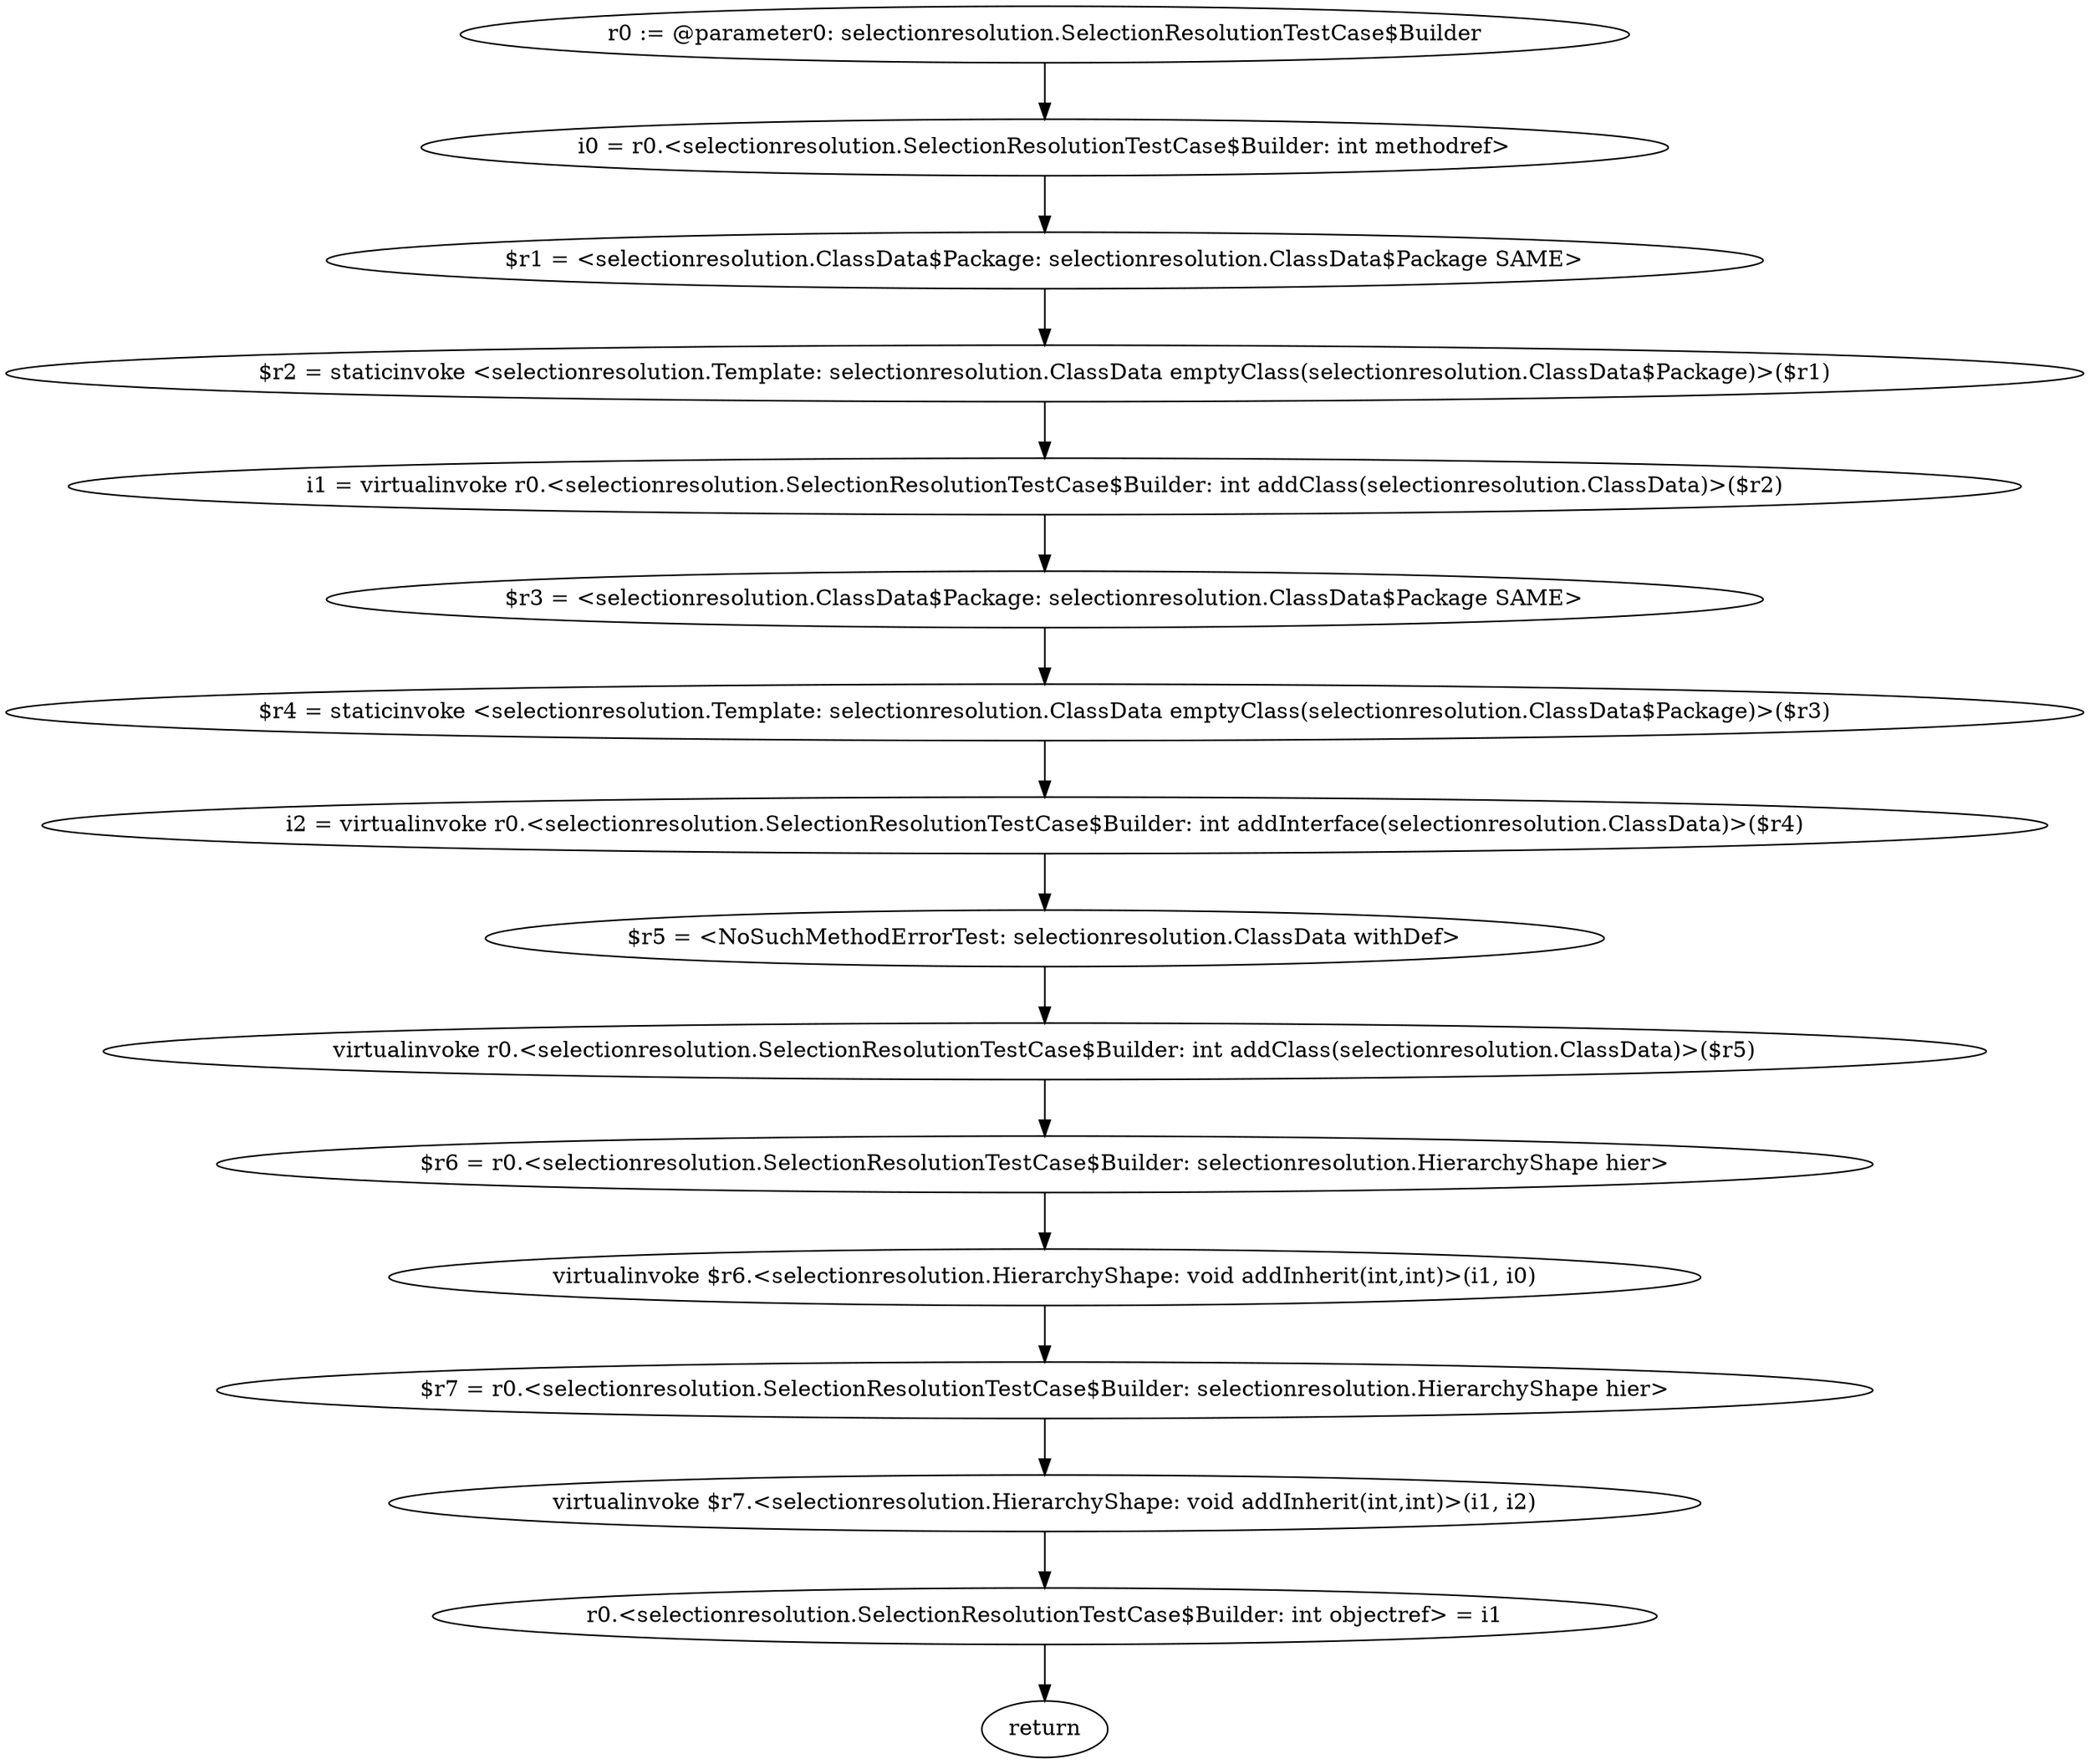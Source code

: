digraph "unitGraph" {
    "r0 := @parameter0: selectionresolution.SelectionResolutionTestCase$Builder"
    "i0 = r0.<selectionresolution.SelectionResolutionTestCase$Builder: int methodref>"
    "$r1 = <selectionresolution.ClassData$Package: selectionresolution.ClassData$Package SAME>"
    "$r2 = staticinvoke <selectionresolution.Template: selectionresolution.ClassData emptyClass(selectionresolution.ClassData$Package)>($r1)"
    "i1 = virtualinvoke r0.<selectionresolution.SelectionResolutionTestCase$Builder: int addClass(selectionresolution.ClassData)>($r2)"
    "$r3 = <selectionresolution.ClassData$Package: selectionresolution.ClassData$Package SAME>"
    "$r4 = staticinvoke <selectionresolution.Template: selectionresolution.ClassData emptyClass(selectionresolution.ClassData$Package)>($r3)"
    "i2 = virtualinvoke r0.<selectionresolution.SelectionResolutionTestCase$Builder: int addInterface(selectionresolution.ClassData)>($r4)"
    "$r5 = <NoSuchMethodErrorTest: selectionresolution.ClassData withDef>"
    "virtualinvoke r0.<selectionresolution.SelectionResolutionTestCase$Builder: int addClass(selectionresolution.ClassData)>($r5)"
    "$r6 = r0.<selectionresolution.SelectionResolutionTestCase$Builder: selectionresolution.HierarchyShape hier>"
    "virtualinvoke $r6.<selectionresolution.HierarchyShape: void addInherit(int,int)>(i1, i0)"
    "$r7 = r0.<selectionresolution.SelectionResolutionTestCase$Builder: selectionresolution.HierarchyShape hier>"
    "virtualinvoke $r7.<selectionresolution.HierarchyShape: void addInherit(int,int)>(i1, i2)"
    "r0.<selectionresolution.SelectionResolutionTestCase$Builder: int objectref> = i1"
    "return"
    "r0 := @parameter0: selectionresolution.SelectionResolutionTestCase$Builder"->"i0 = r0.<selectionresolution.SelectionResolutionTestCase$Builder: int methodref>";
    "i0 = r0.<selectionresolution.SelectionResolutionTestCase$Builder: int methodref>"->"$r1 = <selectionresolution.ClassData$Package: selectionresolution.ClassData$Package SAME>";
    "$r1 = <selectionresolution.ClassData$Package: selectionresolution.ClassData$Package SAME>"->"$r2 = staticinvoke <selectionresolution.Template: selectionresolution.ClassData emptyClass(selectionresolution.ClassData$Package)>($r1)";
    "$r2 = staticinvoke <selectionresolution.Template: selectionresolution.ClassData emptyClass(selectionresolution.ClassData$Package)>($r1)"->"i1 = virtualinvoke r0.<selectionresolution.SelectionResolutionTestCase$Builder: int addClass(selectionresolution.ClassData)>($r2)";
    "i1 = virtualinvoke r0.<selectionresolution.SelectionResolutionTestCase$Builder: int addClass(selectionresolution.ClassData)>($r2)"->"$r3 = <selectionresolution.ClassData$Package: selectionresolution.ClassData$Package SAME>";
    "$r3 = <selectionresolution.ClassData$Package: selectionresolution.ClassData$Package SAME>"->"$r4 = staticinvoke <selectionresolution.Template: selectionresolution.ClassData emptyClass(selectionresolution.ClassData$Package)>($r3)";
    "$r4 = staticinvoke <selectionresolution.Template: selectionresolution.ClassData emptyClass(selectionresolution.ClassData$Package)>($r3)"->"i2 = virtualinvoke r0.<selectionresolution.SelectionResolutionTestCase$Builder: int addInterface(selectionresolution.ClassData)>($r4)";
    "i2 = virtualinvoke r0.<selectionresolution.SelectionResolutionTestCase$Builder: int addInterface(selectionresolution.ClassData)>($r4)"->"$r5 = <NoSuchMethodErrorTest: selectionresolution.ClassData withDef>";
    "$r5 = <NoSuchMethodErrorTest: selectionresolution.ClassData withDef>"->"virtualinvoke r0.<selectionresolution.SelectionResolutionTestCase$Builder: int addClass(selectionresolution.ClassData)>($r5)";
    "virtualinvoke r0.<selectionresolution.SelectionResolutionTestCase$Builder: int addClass(selectionresolution.ClassData)>($r5)"->"$r6 = r0.<selectionresolution.SelectionResolutionTestCase$Builder: selectionresolution.HierarchyShape hier>";
    "$r6 = r0.<selectionresolution.SelectionResolutionTestCase$Builder: selectionresolution.HierarchyShape hier>"->"virtualinvoke $r6.<selectionresolution.HierarchyShape: void addInherit(int,int)>(i1, i0)";
    "virtualinvoke $r6.<selectionresolution.HierarchyShape: void addInherit(int,int)>(i1, i0)"->"$r7 = r0.<selectionresolution.SelectionResolutionTestCase$Builder: selectionresolution.HierarchyShape hier>";
    "$r7 = r0.<selectionresolution.SelectionResolutionTestCase$Builder: selectionresolution.HierarchyShape hier>"->"virtualinvoke $r7.<selectionresolution.HierarchyShape: void addInherit(int,int)>(i1, i2)";
    "virtualinvoke $r7.<selectionresolution.HierarchyShape: void addInherit(int,int)>(i1, i2)"->"r0.<selectionresolution.SelectionResolutionTestCase$Builder: int objectref> = i1";
    "r0.<selectionresolution.SelectionResolutionTestCase$Builder: int objectref> = i1"->"return";
}
